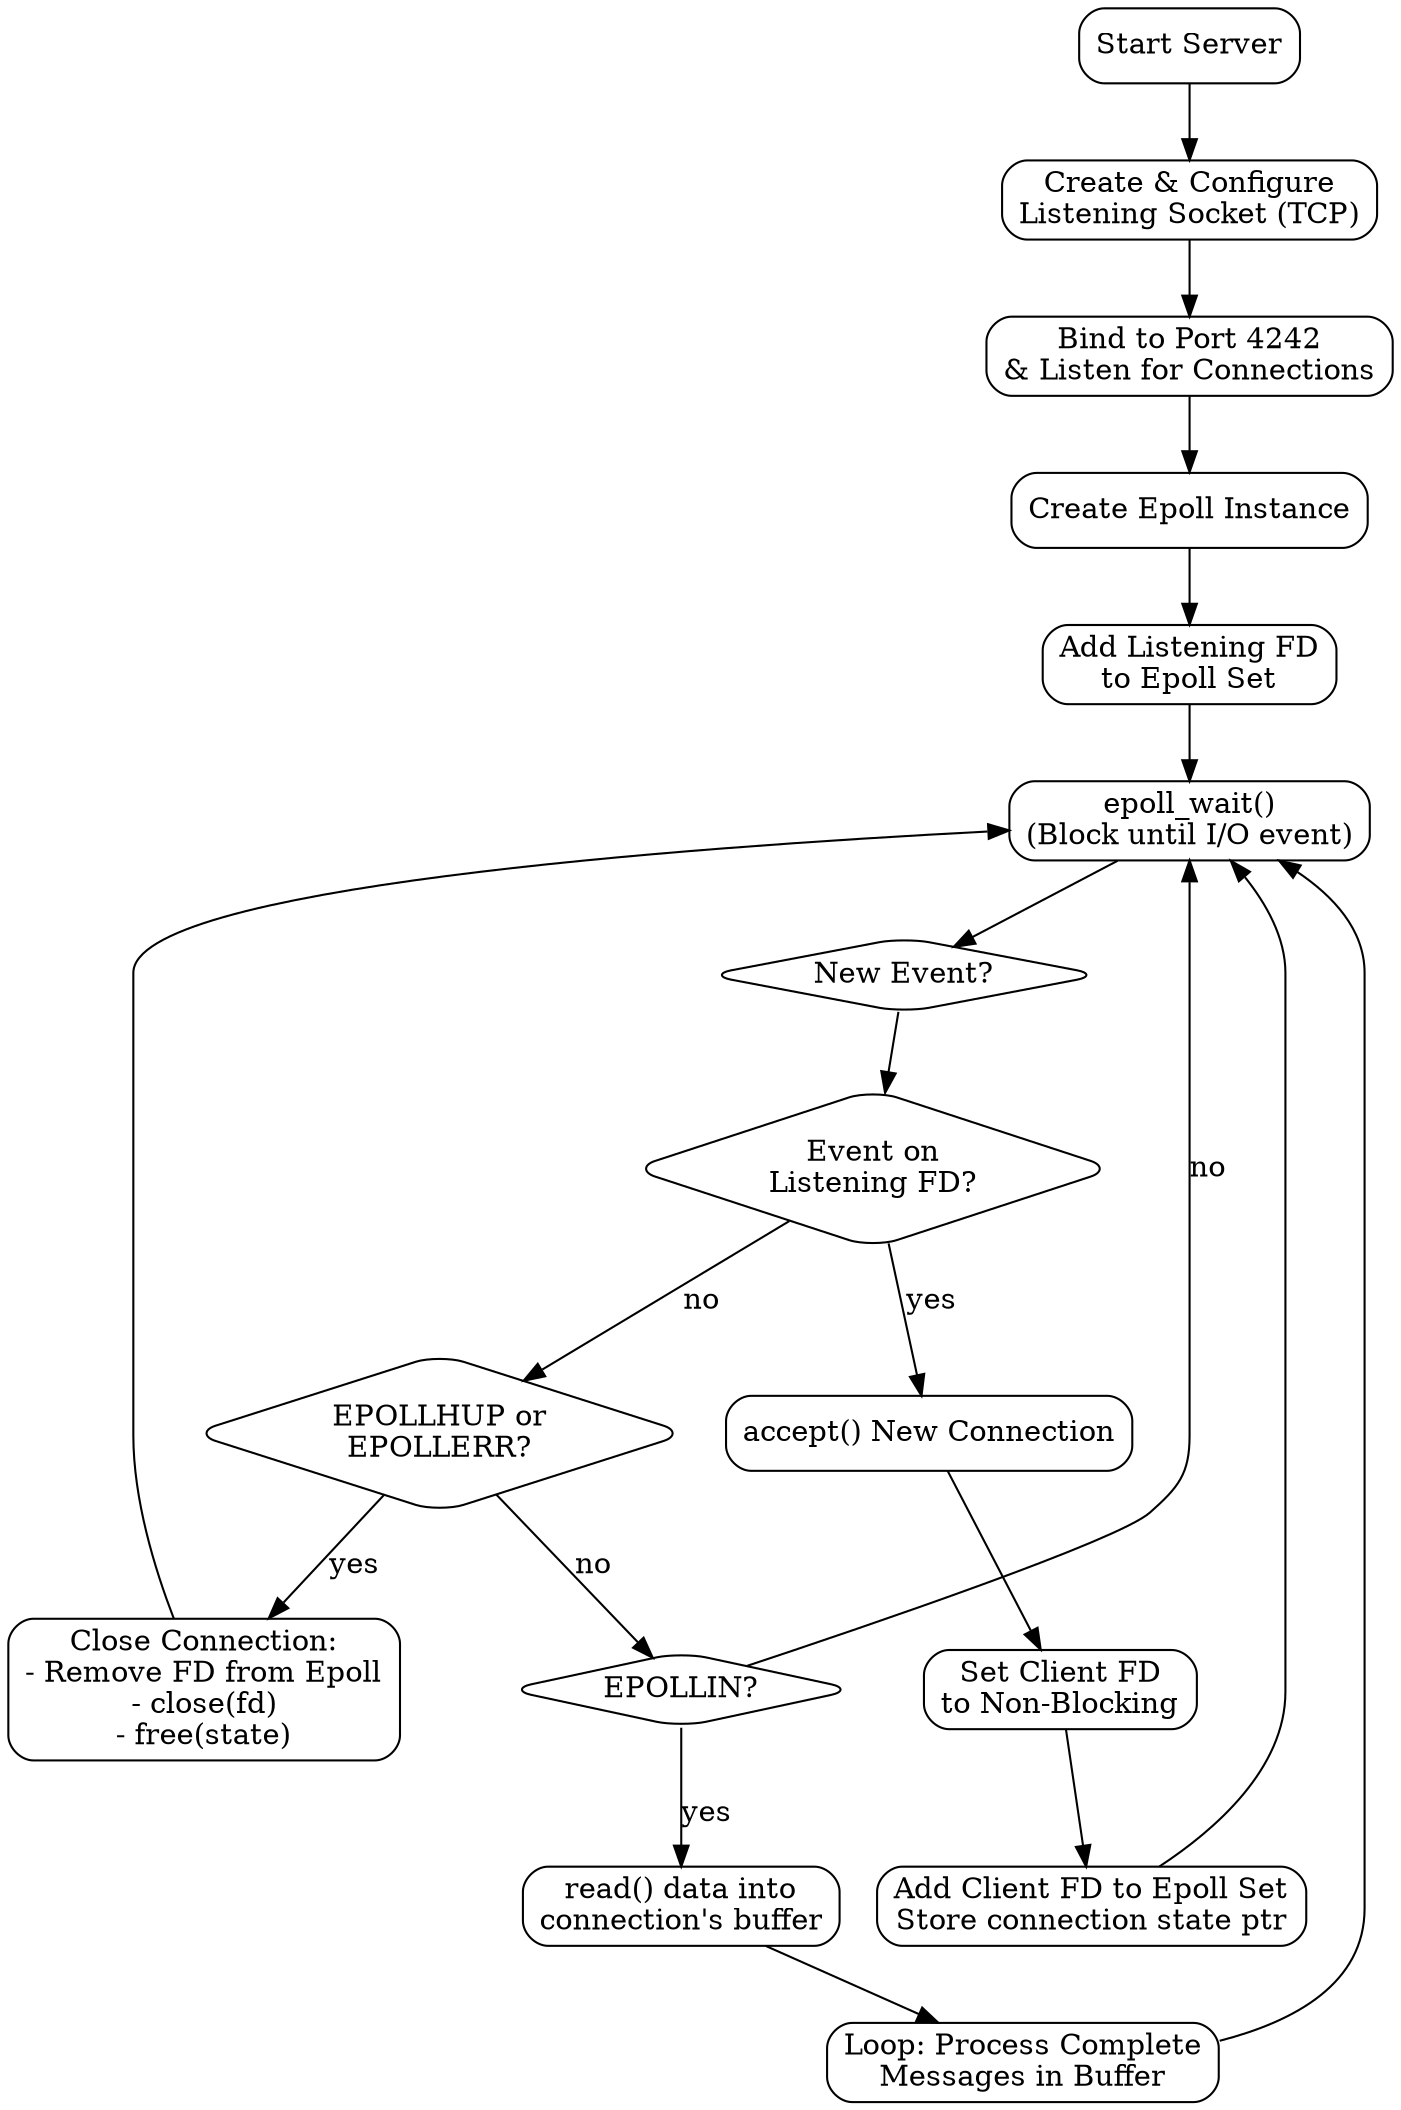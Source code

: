 // server.dot
digraph ServerFlow {
    rankdir=TB;
    node [shape=box, style=rounded];
    
    Start [label="Start Server"];
    CreateSocket [label="Create & Configure\nListening Socket (TCP)"];
    BindListen [label="Bind to Port 4242\n& Listen for Connections"];
    CreateEpoll [label="Create Epoll Instance"];
    AddListenFD [label="Add Listening FD\nto Epoll Set"];
    EpollWait [label="epoll_wait()\n(Block until I/O event)"];
    
    EventLoop [shape=diamond, label="New Event?"];
    IsNewConnection [shape=diamond, label="Event on\nListening FD?"];
    
    Accept [label="accept() New Connection"];
    SetNonBlocking [label="Set Client FD\nto Non-Blocking"];
    AddClientFD [label="Add Client FD to Epoll Set\nStore connection state ptr"];
    
    EventIsError [shape=diamond, label="EPOLLHUP or\nEPOLLERR?"];
    CloseConnection [label="Close Connection:\n- Remove FD from Epoll\n- close(fd)\n- free(state)"];
    
    EventIsData [shape=diamond, label="EPOLLIN?"];
    ReadData [label="read() data into\nconnection's buffer"];
    ProcessBuffer [label="Loop: Process Complete\nMessages in Buffer"];
    
    Start -> CreateSocket -> BindListen -> CreateEpoll -> AddListenFD -> EpollWait;
    EpollWait -> EventLoop;
    
    EventLoop -> IsNewConnection;
    IsNewConnection -> Accept [label="yes"];
    IsNewConnection -> EventIsError [label="no"];
    
    Accept -> SetNonBlocking -> AddClientFD -> EpollWait;
    
    EventIsError -> CloseConnection [label="yes"];
    EventIsError -> EventIsData [label="no"];
    
    EventIsData -> ReadData [label="yes"];
    EventIsData -> EpollWait [label="no"];
    
    ReadData -> ProcessBuffer -> EpollWait;
    CloseConnection -> EpollWait;
}